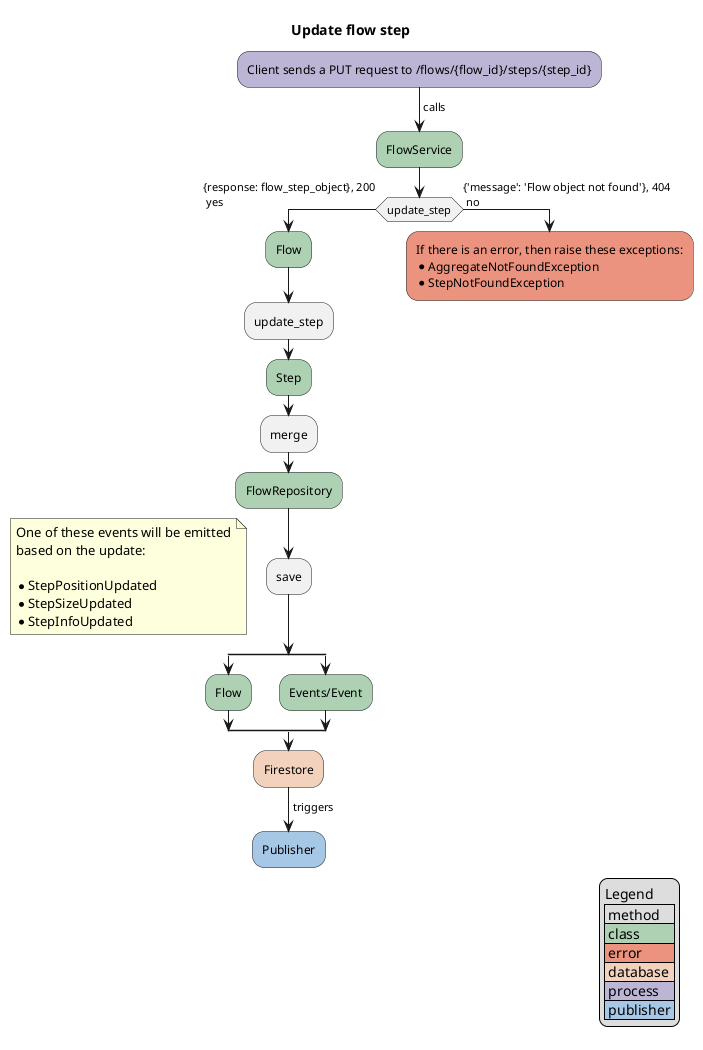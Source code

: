 @startuml
title Update flow step

#BDB5D5:Client sends a PUT request to /flows/{flow_id}/steps/{step_id};
-> calls;
#ADD1B2:FlowService;
if (update_step) then ({response: flow_step_object}, 200\n yes)
    #ADD1B2:Flow;
    :update_step;
    #ADD1B2:Step;
    :merge;
    #ADD1B2:FlowRepository;
    :save;
    floating note:One of these events will be emitted\nbased on the update:\n\n*StepPositionUpdated\n*StepSizeUpdated\n*StepInfoUpdated
    split
        #ADD1B2:Flow;
    split again
        #ADD1B2:Events/Event;
    end split
    #F2D2BD:Firestore;
    -> triggers;
    #A7C7E7:Publisher;
    kill
else ({'message': 'Flow object not found'}, 404\n no)
    #EB937F:If there is an error, then raise these exceptions:\n*AggregateNotFoundException\n*StepNotFoundException;
    kill
endif
legend right
    Legend
    | method |
    |<#ADD1B2> class |
    |<#EB937F> error |
    |<#F2D2BD> database |
    |<#BDB5D5> process |
    |<#A7C7E7> publisher |
endlegend
@enduml
